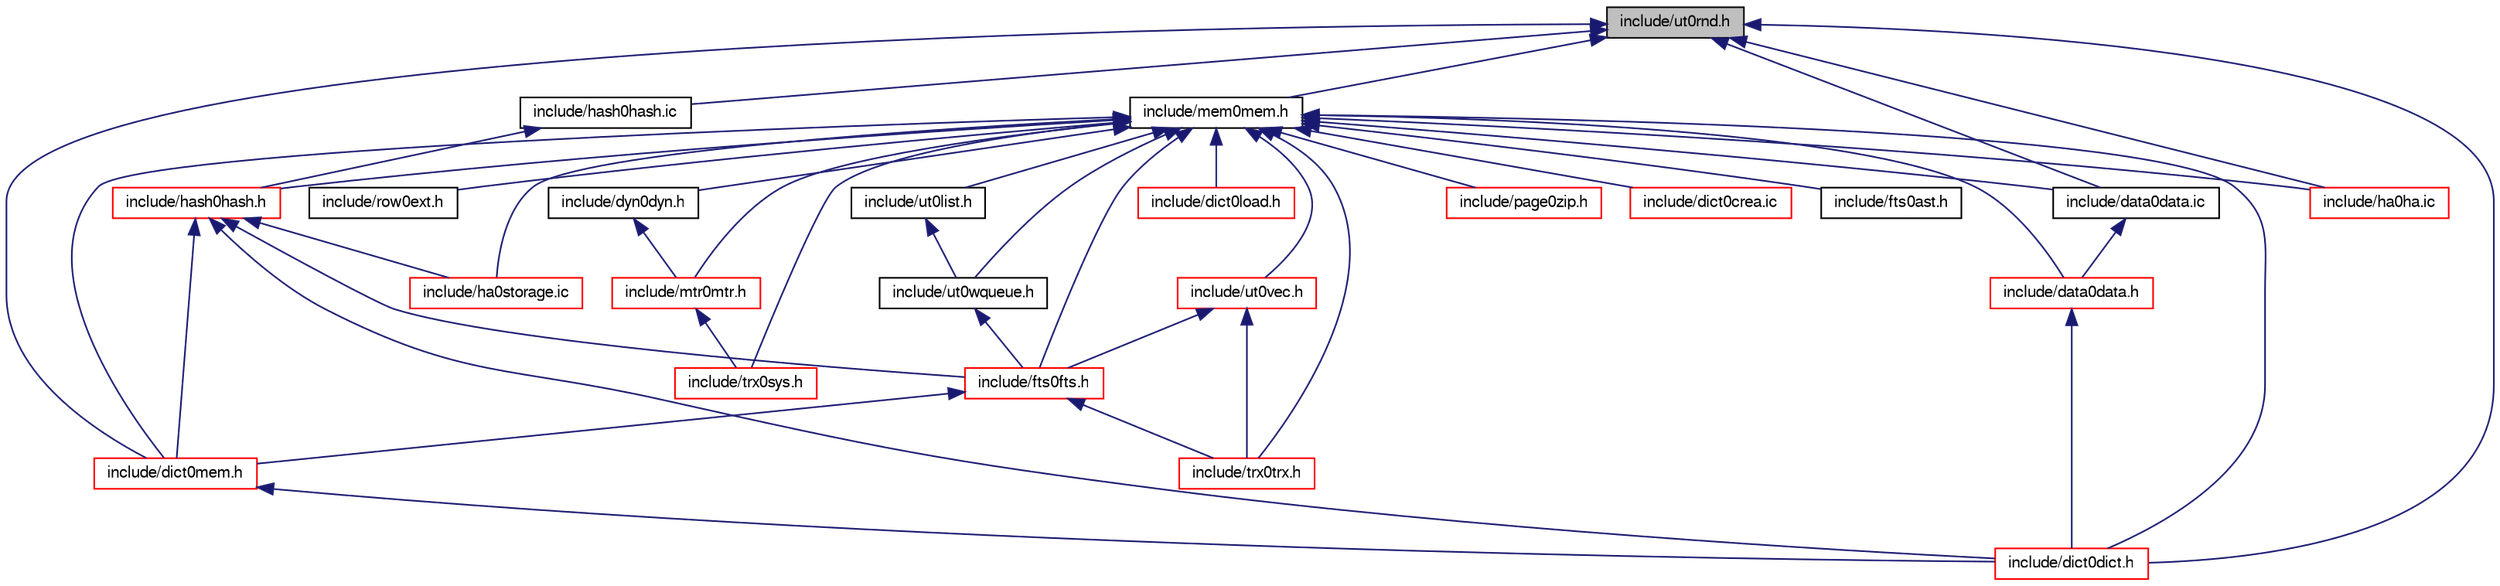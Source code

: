 digraph "include/ut0rnd.h"
{
  bgcolor="transparent";
  edge [fontname="FreeSans",fontsize="10",labelfontname="FreeSans",labelfontsize="10"];
  node [fontname="FreeSans",fontsize="10",shape=record];
  Node1 [label="include/ut0rnd.h",height=0.2,width=0.4,color="black", fillcolor="grey75", style="filled" fontcolor="black"];
  Node1 -> Node2 [dir="back",color="midnightblue",fontsize="10",style="solid",fontname="FreeSans"];
  Node2 [label="include/mem0mem.h",height=0.2,width=0.4,color="black",URL="$mem0mem_8h.html"];
  Node2 -> Node3 [dir="back",color="midnightblue",fontsize="10",style="solid",fontname="FreeSans"];
  Node3 [label="include/data0data.h",height=0.2,width=0.4,color="red",URL="$data0data_8h.html"];
  Node3 -> Node4 [dir="back",color="midnightblue",fontsize="10",style="solid",fontname="FreeSans"];
  Node4 [label="include/dict0dict.h",height=0.2,width=0.4,color="red",URL="$dict0dict_8h.html"];
  Node2 -> Node5 [dir="back",color="midnightblue",fontsize="10",style="solid",fontname="FreeSans"];
  Node5 [label="include/data0data.ic",height=0.2,width=0.4,color="black",URL="$data0data_8ic.html"];
  Node5 -> Node3 [dir="back",color="midnightblue",fontsize="10",style="solid",fontname="FreeSans"];
  Node2 -> Node6 [dir="back",color="midnightblue",fontsize="10",style="solid",fontname="FreeSans"];
  Node6 [label="include/mtr0mtr.h",height=0.2,width=0.4,color="red",URL="$mtr0mtr_8h.html"];
  Node6 -> Node7 [dir="back",color="midnightblue",fontsize="10",style="solid",fontname="FreeSans"];
  Node7 [label="include/trx0sys.h",height=0.2,width=0.4,color="red",URL="$trx0sys_8h.html"];
  Node2 -> Node8 [dir="back",color="midnightblue",fontsize="10",style="solid",fontname="FreeSans"];
  Node8 [label="include/dyn0dyn.h",height=0.2,width=0.4,color="black",URL="$dyn0dyn_8h.html"];
  Node8 -> Node6 [dir="back",color="midnightblue",fontsize="10",style="solid",fontname="FreeSans"];
  Node2 -> Node9 [dir="back",color="midnightblue",fontsize="10",style="solid",fontname="FreeSans"];
  Node9 [label="include/trx0trx.h",height=0.2,width=0.4,color="red",URL="$trx0trx_8h.html"];
  Node2 -> Node10 [dir="back",color="midnightblue",fontsize="10",style="solid",fontname="FreeSans"];
  Node10 [label="include/ut0vec.h",height=0.2,width=0.4,color="red",URL="$ut0vec_8h.html"];
  Node10 -> Node9 [dir="back",color="midnightblue",fontsize="10",style="solid",fontname="FreeSans"];
  Node10 -> Node11 [dir="back",color="midnightblue",fontsize="10",style="solid",fontname="FreeSans"];
  Node11 [label="include/fts0fts.h",height=0.2,width=0.4,color="red",URL="$fts0fts_8h.html"];
  Node11 -> Node9 [dir="back",color="midnightblue",fontsize="10",style="solid",fontname="FreeSans"];
  Node11 -> Node12 [dir="back",color="midnightblue",fontsize="10",style="solid",fontname="FreeSans"];
  Node12 [label="include/dict0mem.h",height=0.2,width=0.4,color="red",URL="$dict0mem_8h.html"];
  Node12 -> Node4 [dir="back",color="midnightblue",fontsize="10",style="solid",fontname="FreeSans"];
  Node2 -> Node13 [dir="back",color="midnightblue",fontsize="10",style="solid",fontname="FreeSans"];
  Node13 [label="include/hash0hash.h",height=0.2,width=0.4,color="red",URL="$hash0hash_8h.html"];
  Node13 -> Node11 [dir="back",color="midnightblue",fontsize="10",style="solid",fontname="FreeSans"];
  Node13 -> Node12 [dir="back",color="midnightblue",fontsize="10",style="solid",fontname="FreeSans"];
  Node13 -> Node4 [dir="back",color="midnightblue",fontsize="10",style="solid",fontname="FreeSans"];
  Node13 -> Node14 [dir="back",color="midnightblue",fontsize="10",style="solid",fontname="FreeSans"];
  Node14 [label="include/ha0storage.ic",height=0.2,width=0.4,color="red",URL="$ha0storage_8ic.html"];
  Node2 -> Node11 [dir="back",color="midnightblue",fontsize="10",style="solid",fontname="FreeSans"];
  Node2 -> Node15 [dir="back",color="midnightblue",fontsize="10",style="solid",fontname="FreeSans"];
  Node15 [label="include/ut0list.h",height=0.2,width=0.4,color="black",URL="$ut0list_8h.html"];
  Node15 -> Node16 [dir="back",color="midnightblue",fontsize="10",style="solid",fontname="FreeSans"];
  Node16 [label="include/ut0wqueue.h",height=0.2,width=0.4,color="black",URL="$ut0wqueue_8h.html"];
  Node16 -> Node11 [dir="back",color="midnightblue",fontsize="10",style="solid",fontname="FreeSans"];
  Node2 -> Node16 [dir="back",color="midnightblue",fontsize="10",style="solid",fontname="FreeSans"];
  Node2 -> Node7 [dir="back",color="midnightblue",fontsize="10",style="solid",fontname="FreeSans"];
  Node2 -> Node12 [dir="back",color="midnightblue",fontsize="10",style="solid",fontname="FreeSans"];
  Node2 -> Node4 [dir="back",color="midnightblue",fontsize="10",style="solid",fontname="FreeSans"];
  Node2 -> Node17 [dir="back",color="midnightblue",fontsize="10",style="solid",fontname="FreeSans"];
  Node17 [label="include/dict0load.h",height=0.2,width=0.4,color="red",URL="$dict0load_8h.html"];
  Node2 -> Node18 [dir="back",color="midnightblue",fontsize="10",style="solid",fontname="FreeSans"];
  Node18 [label="include/page0zip.h",height=0.2,width=0.4,color="red",URL="$page0zip_8h.html"];
  Node2 -> Node19 [dir="back",color="midnightblue",fontsize="10",style="solid",fontname="FreeSans"];
  Node19 [label="include/ha0ha.ic",height=0.2,width=0.4,color="red",URL="$ha0ha_8ic.html"];
  Node2 -> Node20 [dir="back",color="midnightblue",fontsize="10",style="solid",fontname="FreeSans"];
  Node20 [label="include/dict0crea.ic",height=0.2,width=0.4,color="red",URL="$dict0crea_8ic.html"];
  Node2 -> Node21 [dir="back",color="midnightblue",fontsize="10",style="solid",fontname="FreeSans"];
  Node21 [label="include/fts0ast.h",height=0.2,width=0.4,color="black",URL="$fts0ast_8h.html"];
  Node2 -> Node14 [dir="back",color="midnightblue",fontsize="10",style="solid",fontname="FreeSans"];
  Node2 -> Node22 [dir="back",color="midnightblue",fontsize="10",style="solid",fontname="FreeSans"];
  Node22 [label="include/row0ext.h",height=0.2,width=0.4,color="black",URL="$row0ext_8h.html"];
  Node1 -> Node5 [dir="back",color="midnightblue",fontsize="10",style="solid",fontname="FreeSans"];
  Node1 -> Node23 [dir="back",color="midnightblue",fontsize="10",style="solid",fontname="FreeSans"];
  Node23 [label="include/hash0hash.ic",height=0.2,width=0.4,color="black",URL="$hash0hash_8ic.html"];
  Node23 -> Node13 [dir="back",color="midnightblue",fontsize="10",style="solid",fontname="FreeSans"];
  Node1 -> Node12 [dir="back",color="midnightblue",fontsize="10",style="solid",fontname="FreeSans"];
  Node1 -> Node4 [dir="back",color="midnightblue",fontsize="10",style="solid",fontname="FreeSans"];
  Node1 -> Node19 [dir="back",color="midnightblue",fontsize="10",style="solid",fontname="FreeSans"];
}
